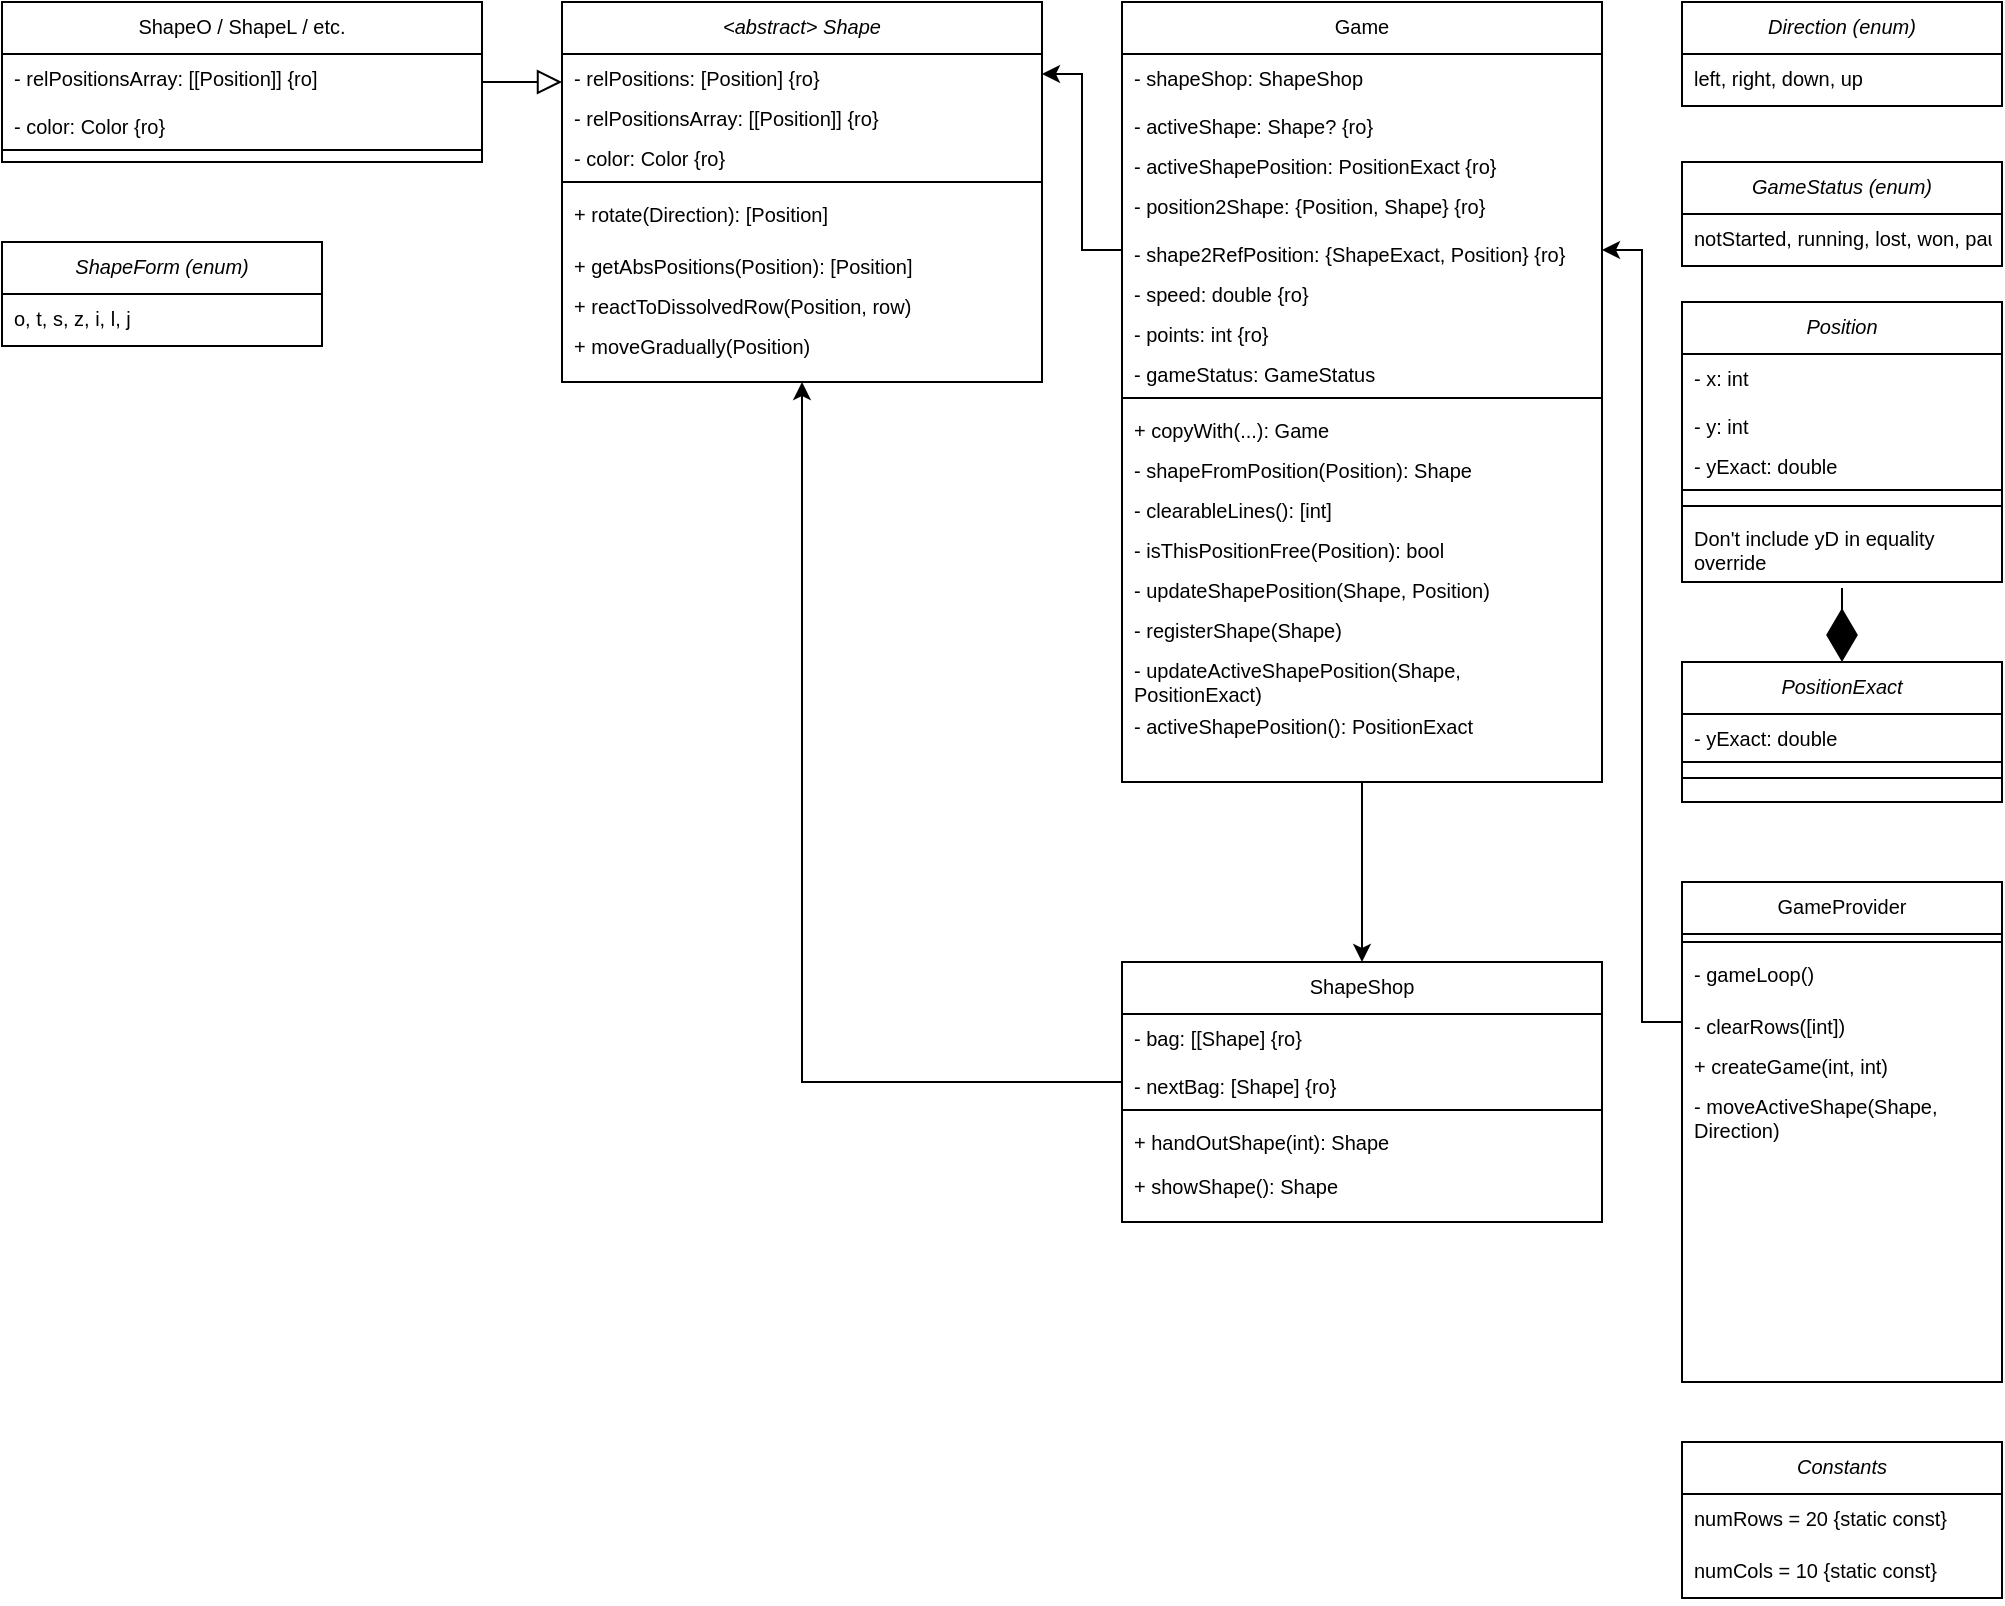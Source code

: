 <mxfile version="14.1.8" type="device"><diagram id="C5RBs43oDa-KdzZeNtuy" name="Page-1"><mxGraphModel dx="581" dy="559" grid="1" gridSize="10" guides="1" tooltips="1" connect="1" arrows="1" fold="1" page="1" pageScale="1" pageWidth="1169" pageHeight="827" math="0" shadow="0"><root><mxCell id="WIyWlLk6GJQsqaUBKTNV-0"/><mxCell id="WIyWlLk6GJQsqaUBKTNV-1" parent="WIyWlLk6GJQsqaUBKTNV-0"/><mxCell id="zkfFHV4jXpPFQw0GAbJ--0" value="&lt;abstract&gt; Shape" style="swimlane;fontStyle=2;align=center;verticalAlign=top;childLayout=stackLayout;horizontal=1;startSize=26;horizontalStack=0;resizeParent=1;resizeLast=0;collapsible=1;marginBottom=0;rounded=0;shadow=0;strokeWidth=1;fontSize=10;" parent="WIyWlLk6GJQsqaUBKTNV-1" vertex="1"><mxGeometry x="400" y="40" width="240" height="190" as="geometry"><mxRectangle x="230" y="140" width="160" height="26" as="alternateBounds"/></mxGeometry></mxCell><mxCell id="BvGE6Ee7fU8jp91eKPD7-6" value="- relPositions: [Position] {ro}" style="text;align=left;verticalAlign=top;spacingLeft=4;spacingRight=4;overflow=hidden;rotatable=0;points=[[0,0.5],[1,0.5]];portConstraint=eastwest;fontSize=10;" parent="zkfFHV4jXpPFQw0GAbJ--0" vertex="1"><mxGeometry y="26" width="240" height="20" as="geometry"/></mxCell><mxCell id="X8LODUkjvH6Go8XH6GLs-17" value="- relPositionsArray: [[Position]] {ro}" style="text;align=left;verticalAlign=top;spacingLeft=4;spacingRight=4;overflow=hidden;rotatable=0;points=[[0,0.5],[1,0.5]];portConstraint=eastwest;fontSize=10;" parent="zkfFHV4jXpPFQw0GAbJ--0" vertex="1"><mxGeometry y="46" width="240" height="20" as="geometry"/></mxCell><mxCell id="zkfFHV4jXpPFQw0GAbJ--5" value="- color: Color {ro}" style="text;align=left;verticalAlign=top;spacingLeft=4;spacingRight=4;overflow=hidden;rotatable=0;points=[[0,0.5],[1,0.5]];portConstraint=eastwest;fontSize=10;" parent="zkfFHV4jXpPFQw0GAbJ--0" vertex="1"><mxGeometry y="66" width="240" height="20" as="geometry"/></mxCell><mxCell id="zkfFHV4jXpPFQw0GAbJ--4" value="" style="line;html=1;strokeWidth=1;align=left;verticalAlign=middle;spacingTop=-1;spacingLeft=3;spacingRight=3;rotatable=0;labelPosition=right;points=[];portConstraint=eastwest;fontSize=10;" parent="zkfFHV4jXpPFQw0GAbJ--0" vertex="1"><mxGeometry y="86" width="240" height="8" as="geometry"/></mxCell><mxCell id="X8LODUkjvH6Go8XH6GLs-16" value="+ rotate(Direction): [Position]" style="text;align=left;verticalAlign=top;spacingLeft=4;spacingRight=4;overflow=hidden;rotatable=0;points=[[0,0.5],[1,0.5]];portConstraint=eastwest;fontSize=10;whiteSpace=wrap;" parent="zkfFHV4jXpPFQw0GAbJ--0" vertex="1"><mxGeometry y="94" width="240" height="26" as="geometry"/></mxCell><mxCell id="X8LODUkjvH6Go8XH6GLs-12" value="+ getAbsPositions(Position): [Position]" style="text;align=left;verticalAlign=top;spacingLeft=4;spacingRight=4;overflow=hidden;rotatable=0;points=[[0,0.5],[1,0.5]];portConstraint=eastwest;fontSize=10;" parent="zkfFHV4jXpPFQw0GAbJ--0" vertex="1"><mxGeometry y="120" width="240" height="20" as="geometry"/></mxCell><mxCell id="X8LODUkjvH6Go8XH6GLs-26" value="+ reactToDissolvedRow(Position, row)" style="text;align=left;verticalAlign=top;spacingLeft=4;spacingRight=4;overflow=hidden;rotatable=0;points=[[0,0.5],[1,0.5]];portConstraint=eastwest;fontSize=10;" parent="zkfFHV4jXpPFQw0GAbJ--0" vertex="1"><mxGeometry y="140" width="240" height="20" as="geometry"/></mxCell><mxCell id="X8LODUkjvH6Go8XH6GLs-66" value="+ moveGradually(Position)" style="text;align=left;verticalAlign=top;spacingLeft=4;spacingRight=4;overflow=hidden;rotatable=0;points=[[0,0.5],[1,0.5]];portConstraint=eastwest;fontSize=10;" parent="zkfFHV4jXpPFQw0GAbJ--0" vertex="1"><mxGeometry y="160" width="240" height="20" as="geometry"/></mxCell><mxCell id="zkfFHV4jXpPFQw0GAbJ--6" value="ShapeO / ShapeL / etc." style="swimlane;fontStyle=0;align=center;verticalAlign=top;childLayout=stackLayout;horizontal=1;startSize=26;horizontalStack=0;resizeParent=1;resizeLast=0;collapsible=1;marginBottom=0;rounded=0;shadow=0;strokeWidth=1;fontSize=10;" parent="WIyWlLk6GJQsqaUBKTNV-1" vertex="1"><mxGeometry x="120" y="40" width="240" height="80" as="geometry"><mxRectangle x="130" y="380" width="160" height="26" as="alternateBounds"/></mxGeometry></mxCell><mxCell id="zkfFHV4jXpPFQw0GAbJ--7" value="- relPositionsArray: [[Position]] {ro]" style="text;align=left;verticalAlign=top;spacingLeft=4;spacingRight=4;overflow=hidden;rotatable=0;points=[[0,0.5],[1,0.5]];portConstraint=eastwest;fontSize=10;" parent="zkfFHV4jXpPFQw0GAbJ--6" vertex="1"><mxGeometry y="26" width="240" height="24" as="geometry"/></mxCell><mxCell id="zkfFHV4jXpPFQw0GAbJ--8" value="- color: Color {ro}" style="text;align=left;verticalAlign=top;spacingLeft=4;spacingRight=4;overflow=hidden;rotatable=0;points=[[0,0.5],[1,0.5]];portConstraint=eastwest;rounded=0;shadow=0;html=0;fontSize=10;" parent="zkfFHV4jXpPFQw0GAbJ--6" vertex="1"><mxGeometry y="50" width="240" height="20" as="geometry"/></mxCell><mxCell id="zkfFHV4jXpPFQw0GAbJ--9" value="" style="line;html=1;strokeWidth=1;align=left;verticalAlign=middle;spacingTop=-1;spacingLeft=3;spacingRight=3;rotatable=0;labelPosition=right;points=[];portConstraint=eastwest;fontSize=10;" parent="zkfFHV4jXpPFQw0GAbJ--6" vertex="1"><mxGeometry y="70" width="240" height="8" as="geometry"/></mxCell><mxCell id="zkfFHV4jXpPFQw0GAbJ--12" value="" style="endArrow=block;endSize=10;endFill=0;shadow=0;strokeWidth=1;rounded=0;edgeStyle=elbowEdgeStyle;elbow=vertical;fontSize=10;" parent="WIyWlLk6GJQsqaUBKTNV-1" source="zkfFHV4jXpPFQw0GAbJ--6" target="zkfFHV4jXpPFQw0GAbJ--0" edge="1"><mxGeometry width="160" relative="1" as="geometry"><mxPoint x="520" y="203" as="sourcePoint"/><mxPoint x="520" y="203" as="targetPoint"/></mxGeometry></mxCell><mxCell id="BvGE6Ee7fU8jp91eKPD7-8" value="Direction (enum)" style="swimlane;fontStyle=2;align=center;verticalAlign=top;childLayout=stackLayout;horizontal=1;startSize=26;horizontalStack=0;resizeParent=1;resizeLast=0;collapsible=1;marginBottom=0;rounded=0;shadow=0;strokeWidth=1;fontSize=10;" parent="WIyWlLk6GJQsqaUBKTNV-1" vertex="1"><mxGeometry x="960" y="40" width="160" height="52" as="geometry"><mxRectangle x="230" y="140" width="160" height="26" as="alternateBounds"/></mxGeometry></mxCell><mxCell id="BvGE6Ee7fU8jp91eKPD7-9" value="left, right, down, up" style="text;align=left;verticalAlign=top;spacingLeft=4;spacingRight=4;overflow=hidden;rotatable=0;points=[[0,0.5],[1,0.5]];portConstraint=eastwest;fontSize=10;" parent="BvGE6Ee7fU8jp91eKPD7-8" vertex="1"><mxGeometry y="26" width="160" height="26" as="geometry"/></mxCell><mxCell id="X8LODUkjvH6Go8XH6GLs-83" style="edgeStyle=orthogonalEdgeStyle;rounded=0;orthogonalLoop=1;jettySize=auto;html=1;entryX=0.5;entryY=0;entryDx=0;entryDy=0;startArrow=none;startFill=0;endArrow=classic;endFill=1;fontSize=10;" parent="WIyWlLk6GJQsqaUBKTNV-1" source="BvGE6Ee7fU8jp91eKPD7-17" target="X8LODUkjvH6Go8XH6GLs-29" edge="1"><mxGeometry relative="1" as="geometry"/></mxCell><mxCell id="BvGE6Ee7fU8jp91eKPD7-17" value="Game" style="swimlane;fontStyle=0;align=center;verticalAlign=top;childLayout=stackLayout;horizontal=1;startSize=26;horizontalStack=0;resizeParent=1;resizeLast=0;collapsible=1;marginBottom=0;rounded=0;shadow=0;strokeWidth=1;fontSize=10;" parent="WIyWlLk6GJQsqaUBKTNV-1" vertex="1"><mxGeometry x="680" y="40" width="240" height="390" as="geometry"><mxRectangle x="550" y="140" width="160" height="26" as="alternateBounds"/></mxGeometry></mxCell><mxCell id="X8LODUkjvH6Go8XH6GLs-60" value="- shapeShop: ShapeShop" style="text;align=left;verticalAlign=top;spacingLeft=4;spacingRight=4;overflow=hidden;rotatable=0;points=[[0,0.5],[1,0.5]];portConstraint=eastwest;fontSize=10;" parent="BvGE6Ee7fU8jp91eKPD7-17" vertex="1"><mxGeometry y="26" width="240" height="24" as="geometry"/></mxCell><mxCell id="BvGE6Ee7fU8jp91eKPD7-19" value="- activeShape: Shape? {ro}" style="text;align=left;verticalAlign=top;spacingLeft=4;spacingRight=4;overflow=hidden;rotatable=0;points=[[0,0.5],[1,0.5]];portConstraint=eastwest;rounded=0;shadow=0;html=0;fontSize=10;" parent="BvGE6Ee7fU8jp91eKPD7-17" vertex="1"><mxGeometry y="50" width="240" height="20" as="geometry"/></mxCell><mxCell id="HGt9CGZJZg_WIU4_0yQc-1" value="- activeShapePosition: PositionExact {ro}" style="text;align=left;verticalAlign=top;spacingLeft=4;spacingRight=4;overflow=hidden;rotatable=0;points=[[0,0.5],[1,0.5]];portConstraint=eastwest;rounded=0;shadow=0;html=0;fontSize=10;" vertex="1" parent="BvGE6Ee7fU8jp91eKPD7-17"><mxGeometry y="70" width="240" height="20" as="geometry"/></mxCell><mxCell id="BvGE6Ee7fU8jp91eKPD7-18" value="- position2Shape: {Position, Shape} {ro}" style="text;align=left;verticalAlign=top;spacingLeft=4;spacingRight=4;overflow=hidden;rotatable=0;points=[[0,0.5],[1,0.5]];portConstraint=eastwest;fontSize=10;" parent="BvGE6Ee7fU8jp91eKPD7-17" vertex="1"><mxGeometry y="90" width="240" height="24" as="geometry"/></mxCell><mxCell id="X8LODUkjvH6Go8XH6GLs-19" value="- shape2RefPosition: {ShapeExact, Position} {ro}" style="text;align=left;verticalAlign=top;spacingLeft=4;spacingRight=4;overflow=hidden;rotatable=0;points=[[0,0.5],[1,0.5]];portConstraint=eastwest;fontSize=10;" parent="BvGE6Ee7fU8jp91eKPD7-17" vertex="1"><mxGeometry y="114" width="240" height="20" as="geometry"/></mxCell><mxCell id="X8LODUkjvH6Go8XH6GLs-20" value="- speed: double {ro}" style="text;align=left;verticalAlign=top;spacingLeft=4;spacingRight=4;overflow=hidden;rotatable=0;points=[[0,0.5],[1,0.5]];portConstraint=eastwest;rounded=0;shadow=0;html=0;fontSize=10;" parent="BvGE6Ee7fU8jp91eKPD7-17" vertex="1"><mxGeometry y="134" width="240" height="20" as="geometry"/></mxCell><mxCell id="BvGE6Ee7fU8jp91eKPD7-21" value="- points: int {ro}" style="text;align=left;verticalAlign=top;spacingLeft=4;spacingRight=4;overflow=hidden;rotatable=0;points=[[0,0.5],[1,0.5]];portConstraint=eastwest;rounded=0;shadow=0;html=0;fontSize=10;" parent="BvGE6Ee7fU8jp91eKPD7-17" vertex="1"><mxGeometry y="154" width="240" height="20" as="geometry"/></mxCell><mxCell id="X8LODUkjvH6Go8XH6GLs-63" value="- gameStatus: GameStatus" style="text;align=left;verticalAlign=top;spacingLeft=4;spacingRight=4;overflow=hidden;rotatable=0;points=[[0,0.5],[1,0.5]];portConstraint=eastwest;rounded=0;shadow=0;html=0;fontSize=10;" parent="BvGE6Ee7fU8jp91eKPD7-17" vertex="1"><mxGeometry y="174" width="240" height="20" as="geometry"/></mxCell><mxCell id="BvGE6Ee7fU8jp91eKPD7-23" value="" style="line;html=1;strokeWidth=1;align=left;verticalAlign=middle;spacingTop=-1;spacingLeft=3;spacingRight=3;rotatable=0;labelPosition=right;points=[];portConstraint=eastwest;fontSize=10;" parent="BvGE6Ee7fU8jp91eKPD7-17" vertex="1"><mxGeometry y="194" width="240" height="8" as="geometry"/></mxCell><mxCell id="X8LODUkjvH6Go8XH6GLs-55" value="+ copyWith(...): Game" style="text;align=left;verticalAlign=top;spacingLeft=4;spacingRight=4;overflow=hidden;rotatable=0;points=[[0,0.5],[1,0.5]];portConstraint=eastwest;rounded=0;shadow=0;html=0;fontSize=10;whiteSpace=wrap;" parent="BvGE6Ee7fU8jp91eKPD7-17" vertex="1"><mxGeometry y="202" width="240" height="20" as="geometry"/></mxCell><mxCell id="X8LODUkjvH6Go8XH6GLs-14" value="- shapeFromPosition(Position): Shape" style="text;align=left;verticalAlign=top;spacingLeft=4;spacingRight=4;overflow=hidden;rotatable=0;points=[[0,0.5],[1,0.5]];portConstraint=eastwest;rounded=0;shadow=0;html=0;fontSize=10;whiteSpace=wrap;" parent="BvGE6Ee7fU8jp91eKPD7-17" vertex="1"><mxGeometry y="222" width="240" height="20" as="geometry"/></mxCell><mxCell id="X8LODUkjvH6Go8XH6GLs-25" value="- clearableLines(): [int]" style="text;align=left;verticalAlign=top;spacingLeft=4;spacingRight=4;overflow=hidden;rotatable=0;points=[[0,0.5],[1,0.5]];portConstraint=eastwest;rounded=0;shadow=0;html=0;fontSize=10;whiteSpace=wrap;" parent="BvGE6Ee7fU8jp91eKPD7-17" vertex="1"><mxGeometry y="242" width="240" height="20" as="geometry"/></mxCell><mxCell id="HGt9CGZJZg_WIU4_0yQc-2" value="- isThisPositionFree(Position): bool" style="text;align=left;verticalAlign=top;spacingLeft=4;spacingRight=4;overflow=hidden;rotatable=0;points=[[0,0.5],[1,0.5]];portConstraint=eastwest;rounded=0;shadow=0;html=0;fontSize=10;whiteSpace=wrap;" vertex="1" parent="BvGE6Ee7fU8jp91eKPD7-17"><mxGeometry y="262" width="240" height="20" as="geometry"/></mxCell><mxCell id="X8LODUkjvH6Go8XH6GLs-27" value="- updateShapePosition(Shape, Position)" style="text;align=left;verticalAlign=top;spacingLeft=4;spacingRight=4;overflow=hidden;rotatable=0;points=[[0,0.5],[1,0.5]];portConstraint=eastwest;rounded=0;shadow=0;html=0;fontSize=10;whiteSpace=wrap;" parent="BvGE6Ee7fU8jp91eKPD7-17" vertex="1"><mxGeometry y="282" width="240" height="20" as="geometry"/></mxCell><mxCell id="X8LODUkjvH6Go8XH6GLs-61" value="- registerShape(Shape)" style="text;align=left;verticalAlign=top;spacingLeft=4;spacingRight=4;overflow=hidden;rotatable=0;points=[[0,0.5],[1,0.5]];portConstraint=eastwest;rounded=0;shadow=0;html=0;fontSize=10;whiteSpace=wrap;" parent="BvGE6Ee7fU8jp91eKPD7-17" vertex="1"><mxGeometry y="302" width="240" height="20" as="geometry"/></mxCell><mxCell id="X8LODUkjvH6Go8XH6GLs-67" value="- updateActiveShapePosition(Shape, PositionExact)" style="text;align=left;verticalAlign=top;spacingLeft=4;spacingRight=4;overflow=hidden;rotatable=0;points=[[0,0.5],[1,0.5]];portConstraint=eastwest;rounded=0;shadow=0;html=0;fontSize=10;whiteSpace=wrap;" parent="BvGE6Ee7fU8jp91eKPD7-17" vertex="1"><mxGeometry y="322" width="240" height="28" as="geometry"/></mxCell><mxCell id="HGt9CGZJZg_WIU4_0yQc-3" value="- activeShapePosition(): PositionExact" style="text;align=left;verticalAlign=top;spacingLeft=4;spacingRight=4;overflow=hidden;rotatable=0;points=[[0,0.5],[1,0.5]];portConstraint=eastwest;rounded=0;shadow=0;html=0;fontSize=10;whiteSpace=wrap;" vertex="1" parent="BvGE6Ee7fU8jp91eKPD7-17"><mxGeometry y="350" width="240" height="20" as="geometry"/></mxCell><mxCell id="X8LODUkjvH6Go8XH6GLs-23" style="edgeStyle=orthogonalEdgeStyle;rounded=0;orthogonalLoop=1;jettySize=auto;html=1;exitX=1;exitY=0.5;exitDx=0;exitDy=0;entryX=0;entryY=0.5;entryDx=0;entryDy=0;fontSize=10;startArrow=classic;startFill=1;endArrow=none;endFill=0;fillColor=#f5f5f5;" parent="WIyWlLk6GJQsqaUBKTNV-1" source="BvGE6Ee7fU8jp91eKPD7-6" target="X8LODUkjvH6Go8XH6GLs-19" edge="1"><mxGeometry relative="1" as="geometry"/></mxCell><mxCell id="X8LODUkjvH6Go8XH6GLs-29" value="ShapeShop" style="swimlane;fontStyle=0;align=center;verticalAlign=top;childLayout=stackLayout;horizontal=1;startSize=26;horizontalStack=0;resizeParent=1;resizeLast=0;collapsible=1;marginBottom=0;rounded=0;shadow=0;strokeWidth=1;fontSize=10;" parent="WIyWlLk6GJQsqaUBKTNV-1" vertex="1"><mxGeometry x="680" y="520" width="240" height="130" as="geometry"><mxRectangle x="230" y="140" width="160" height="26" as="alternateBounds"/></mxGeometry></mxCell><mxCell id="X8LODUkjvH6Go8XH6GLs-30" value="- bag: [[Shape] {ro}" style="text;align=left;verticalAlign=top;spacingLeft=4;spacingRight=4;overflow=hidden;rotatable=0;points=[[0,0.5],[1,0.5]];portConstraint=eastwest;fontSize=10;" parent="X8LODUkjvH6Go8XH6GLs-29" vertex="1"><mxGeometry y="26" width="240" height="24" as="geometry"/></mxCell><mxCell id="X8LODUkjvH6Go8XH6GLs-31" value="- nextBag: [Shape] {ro}" style="text;align=left;verticalAlign=top;spacingLeft=4;spacingRight=4;overflow=hidden;rotatable=0;points=[[0,0.5],[1,0.5]];portConstraint=eastwest;fontSize=10;" parent="X8LODUkjvH6Go8XH6GLs-29" vertex="1"><mxGeometry y="50" width="240" height="20" as="geometry"/></mxCell><mxCell id="X8LODUkjvH6Go8XH6GLs-34" value="" style="line;html=1;strokeWidth=1;align=left;verticalAlign=middle;spacingTop=-1;spacingLeft=3;spacingRight=3;rotatable=0;labelPosition=right;points=[];portConstraint=eastwest;fontSize=10;" parent="X8LODUkjvH6Go8XH6GLs-29" vertex="1"><mxGeometry y="70" width="240" height="8" as="geometry"/></mxCell><mxCell id="X8LODUkjvH6Go8XH6GLs-35" value="+ handOutShape(int): Shape" style="text;align=left;verticalAlign=top;spacingLeft=4;spacingRight=4;overflow=hidden;rotatable=0;points=[[0,0.5],[1,0.5]];portConstraint=eastwest;fontSize=10;whiteSpace=wrap;" parent="X8LODUkjvH6Go8XH6GLs-29" vertex="1"><mxGeometry y="78" width="240" height="22" as="geometry"/></mxCell><mxCell id="X8LODUkjvH6Go8XH6GLs-57" value="+ showShape(): Shape" style="text;align=left;verticalAlign=top;spacingLeft=4;spacingRight=4;overflow=hidden;rotatable=0;points=[[0,0.5],[1,0.5]];portConstraint=eastwest;fontSize=10;whiteSpace=wrap;" parent="X8LODUkjvH6Go8XH6GLs-29" vertex="1"><mxGeometry y="100" width="240" height="22" as="geometry"/></mxCell><mxCell id="X8LODUkjvH6Go8XH6GLs-39" value="GameProvider" style="swimlane;fontStyle=0;align=center;verticalAlign=top;childLayout=stackLayout;horizontal=1;startSize=26;horizontalStack=0;resizeParent=1;resizeLast=0;collapsible=1;marginBottom=0;rounded=0;shadow=0;strokeWidth=1;fontSize=10;" parent="WIyWlLk6GJQsqaUBKTNV-1" vertex="1"><mxGeometry x="960" y="480" width="160" height="250" as="geometry"><mxRectangle x="550" y="140" width="160" height="26" as="alternateBounds"/></mxGeometry></mxCell><mxCell id="X8LODUkjvH6Go8XH6GLs-47" value="" style="line;html=1;strokeWidth=1;align=left;verticalAlign=middle;spacingTop=-1;spacingLeft=3;spacingRight=3;rotatable=0;labelPosition=right;points=[];portConstraint=eastwest;fontSize=10;" parent="X8LODUkjvH6Go8XH6GLs-39" vertex="1"><mxGeometry y="26" width="160" height="8" as="geometry"/></mxCell><mxCell id="X8LODUkjvH6Go8XH6GLs-48" value="- gameLoop()" style="text;align=left;verticalAlign=top;spacingLeft=4;spacingRight=4;overflow=hidden;rotatable=0;points=[[0,0.5],[1,0.5]];portConstraint=eastwest;rounded=0;shadow=0;html=0;fontSize=10;" parent="X8LODUkjvH6Go8XH6GLs-39" vertex="1"><mxGeometry y="34" width="160" height="26" as="geometry"/></mxCell><mxCell id="X8LODUkjvH6Go8XH6GLs-50" value="- clearRows([int])" style="text;align=left;verticalAlign=top;spacingLeft=4;spacingRight=4;overflow=hidden;rotatable=0;points=[[0,0.5],[1,0.5]];portConstraint=eastwest;rounded=0;shadow=0;html=0;fontSize=10;whiteSpace=wrap;" parent="X8LODUkjvH6Go8XH6GLs-39" vertex="1"><mxGeometry y="60" width="160" height="20" as="geometry"/></mxCell><mxCell id="X8LODUkjvH6Go8XH6GLs-85" value="+ createGame(int, int)" style="text;align=left;verticalAlign=top;spacingLeft=4;spacingRight=4;overflow=hidden;rotatable=0;points=[[0,0.5],[1,0.5]];portConstraint=eastwest;rounded=0;shadow=0;html=0;fontSize=10;whiteSpace=wrap;" parent="X8LODUkjvH6Go8XH6GLs-39" vertex="1"><mxGeometry y="80" width="160" height="20" as="geometry"/></mxCell><mxCell id="X8LODUkjvH6Go8XH6GLs-90" value="- moveActiveShape(Shape, Direction)" style="text;align=left;verticalAlign=top;spacingLeft=4;spacingRight=4;overflow=hidden;rotatable=0;points=[[0,0.5],[1,0.5]];portConstraint=eastwest;rounded=0;shadow=0;html=0;fontSize=10;whiteSpace=wrap;" parent="X8LODUkjvH6Go8XH6GLs-39" vertex="1"><mxGeometry y="100" width="160" height="30" as="geometry"/></mxCell><mxCell id="X8LODUkjvH6Go8XH6GLs-64" value="GameStatus (enum)" style="swimlane;fontStyle=2;align=center;verticalAlign=top;childLayout=stackLayout;horizontal=1;startSize=26;horizontalStack=0;resizeParent=1;resizeLast=0;collapsible=1;marginBottom=0;rounded=0;shadow=0;strokeWidth=1;fontSize=10;" parent="WIyWlLk6GJQsqaUBKTNV-1" vertex="1"><mxGeometry x="960" y="120" width="160" height="52" as="geometry"><mxRectangle x="230" y="140" width="160" height="26" as="alternateBounds"/></mxGeometry></mxCell><mxCell id="X8LODUkjvH6Go8XH6GLs-65" value="notStarted, running, lost, won, paused" style="text;align=left;verticalAlign=top;spacingLeft=4;spacingRight=4;overflow=hidden;rotatable=0;points=[[0,0.5],[1,0.5]];portConstraint=eastwest;fontSize=10;" parent="X8LODUkjvH6Go8XH6GLs-64" vertex="1"><mxGeometry y="26" width="160" height="26" as="geometry"/></mxCell><mxCell id="X8LODUkjvH6Go8XH6GLs-68" value="Position" style="swimlane;fontStyle=2;align=center;verticalAlign=top;childLayout=stackLayout;horizontal=1;startSize=26;horizontalStack=0;resizeParent=1;resizeLast=0;collapsible=1;marginBottom=0;rounded=0;shadow=0;strokeWidth=1;fontSize=10;" parent="WIyWlLk6GJQsqaUBKTNV-1" vertex="1"><mxGeometry x="960" y="190" width="160" height="140" as="geometry"><mxRectangle x="230" y="140" width="160" height="26" as="alternateBounds"/></mxGeometry></mxCell><mxCell id="X8LODUkjvH6Go8XH6GLs-69" value="- x: int" style="text;align=left;verticalAlign=top;spacingLeft=4;spacingRight=4;overflow=hidden;rotatable=0;points=[[0,0.5],[1,0.5]];portConstraint=eastwest;fontSize=10;" parent="X8LODUkjvH6Go8XH6GLs-68" vertex="1"><mxGeometry y="26" width="160" height="24" as="geometry"/></mxCell><mxCell id="X8LODUkjvH6Go8XH6GLs-70" value="- y: int" style="text;align=left;verticalAlign=top;spacingLeft=4;spacingRight=4;overflow=hidden;rotatable=0;points=[[0,0.5],[1,0.5]];portConstraint=eastwest;fontSize=10;" parent="X8LODUkjvH6Go8XH6GLs-68" vertex="1"><mxGeometry y="50" width="160" height="20" as="geometry"/></mxCell><mxCell id="X8LODUkjvH6Go8XH6GLs-71" value="- yExact: double" style="text;align=left;verticalAlign=top;spacingLeft=4;spacingRight=4;overflow=hidden;rotatable=0;points=[[0,0.5],[1,0.5]];portConstraint=eastwest;fontSize=10;" parent="X8LODUkjvH6Go8XH6GLs-68" vertex="1"><mxGeometry y="70" width="160" height="20" as="geometry"/></mxCell><mxCell id="X8LODUkjvH6Go8XH6GLs-74" value="" style="line;html=1;strokeWidth=1;align=left;verticalAlign=middle;spacingTop=-1;spacingLeft=3;spacingRight=3;rotatable=0;labelPosition=right;points=[];portConstraint=eastwest;fontSize=10;" parent="X8LODUkjvH6Go8XH6GLs-68" vertex="1"><mxGeometry y="90" width="160" height="8" as="geometry"/></mxCell><mxCell id="X8LODUkjvH6Go8XH6GLs-81" value="" style="line;html=1;strokeWidth=1;align=left;verticalAlign=middle;spacingTop=-1;spacingLeft=3;spacingRight=3;rotatable=0;labelPosition=right;points=[];portConstraint=eastwest;fontSize=10;" parent="X8LODUkjvH6Go8XH6GLs-68" vertex="1"><mxGeometry y="98" width="160" height="8" as="geometry"/></mxCell><mxCell id="X8LODUkjvH6Go8XH6GLs-75" value="Don't include yD in equality override" style="text;align=left;verticalAlign=top;spacingLeft=4;spacingRight=4;overflow=hidden;rotatable=0;points=[[0,0.5],[1,0.5]];portConstraint=eastwest;fontSize=10;whiteSpace=wrap;" parent="X8LODUkjvH6Go8XH6GLs-68" vertex="1"><mxGeometry y="106" width="160" height="34" as="geometry"/></mxCell><mxCell id="X8LODUkjvH6Go8XH6GLs-84" style="edgeStyle=orthogonalEdgeStyle;rounded=0;orthogonalLoop=1;jettySize=auto;html=1;exitX=0;exitY=0.5;exitDx=0;exitDy=0;entryX=0.5;entryY=1;entryDx=0;entryDy=0;startArrow=none;startFill=0;endArrow=classic;endFill=1;fontSize=10;" parent="WIyWlLk6GJQsqaUBKTNV-1" source="X8LODUkjvH6Go8XH6GLs-31" target="zkfFHV4jXpPFQw0GAbJ--0" edge="1"><mxGeometry relative="1" as="geometry"/></mxCell><mxCell id="X8LODUkjvH6Go8XH6GLs-86" value="Constants" style="swimlane;fontStyle=2;align=center;verticalAlign=top;childLayout=stackLayout;horizontal=1;startSize=26;horizontalStack=0;resizeParent=1;resizeLast=0;collapsible=1;marginBottom=0;rounded=0;shadow=0;strokeWidth=1;fontSize=10;" parent="WIyWlLk6GJQsqaUBKTNV-1" vertex="1"><mxGeometry x="960" y="760" width="160" height="78" as="geometry"><mxRectangle x="230" y="140" width="160" height="26" as="alternateBounds"/></mxGeometry></mxCell><mxCell id="X8LODUkjvH6Go8XH6GLs-87" value="numRows = 20 {static const}" style="text;align=left;verticalAlign=top;spacingLeft=4;spacingRight=4;overflow=hidden;rotatable=0;points=[[0,0.5],[1,0.5]];portConstraint=eastwest;fontSize=10;" parent="X8LODUkjvH6Go8XH6GLs-86" vertex="1"><mxGeometry y="26" width="160" height="26" as="geometry"/></mxCell><mxCell id="X8LODUkjvH6Go8XH6GLs-88" value="numCols = 10 {static const}" style="text;align=left;verticalAlign=top;spacingLeft=4;spacingRight=4;overflow=hidden;rotatable=0;points=[[0,0.5],[1,0.5]];portConstraint=eastwest;fontSize=10;" parent="X8LODUkjvH6Go8XH6GLs-86" vertex="1"><mxGeometry y="52" width="160" height="26" as="geometry"/></mxCell><mxCell id="X8LODUkjvH6Go8XH6GLs-91" style="edgeStyle=orthogonalEdgeStyle;rounded=0;orthogonalLoop=1;jettySize=auto;html=1;exitX=0;exitY=0.5;exitDx=0;exitDy=0;entryX=1;entryY=0.5;entryDx=0;entryDy=0;startArrow=none;startFill=0;endArrow=classic;endFill=1;strokeColor=#000000;fontSize=10;" parent="WIyWlLk6GJQsqaUBKTNV-1" source="X8LODUkjvH6Go8XH6GLs-50" target="X8LODUkjvH6Go8XH6GLs-19" edge="1"><mxGeometry relative="1" as="geometry"/></mxCell><mxCell id="lwn8xe6NCGbbS0Cg0MNr-0" value="ShapeForm (enum)" style="swimlane;fontStyle=2;align=center;verticalAlign=top;childLayout=stackLayout;horizontal=1;startSize=26;horizontalStack=0;resizeParent=1;resizeLast=0;collapsible=1;marginBottom=0;rounded=0;shadow=0;strokeWidth=1;fontSize=10;" parent="WIyWlLk6GJQsqaUBKTNV-1" vertex="1"><mxGeometry x="120" y="160" width="160" height="52" as="geometry"><mxRectangle x="230" y="140" width="160" height="26" as="alternateBounds"/></mxGeometry></mxCell><mxCell id="lwn8xe6NCGbbS0Cg0MNr-1" value="o, t, s, z, i, l, j" style="text;align=left;verticalAlign=top;spacingLeft=4;spacingRight=4;overflow=hidden;rotatable=0;points=[[0,0.5],[1,0.5]];portConstraint=eastwest;fontSize=10;" parent="lwn8xe6NCGbbS0Cg0MNr-0" vertex="1"><mxGeometry y="26" width="160" height="26" as="geometry"/></mxCell><mxCell id="HGt9CGZJZg_WIU4_0yQc-4" value="PositionExact" style="swimlane;fontStyle=2;align=center;verticalAlign=top;childLayout=stackLayout;horizontal=1;startSize=26;horizontalStack=0;resizeParent=1;resizeLast=0;collapsible=1;marginBottom=0;rounded=0;shadow=0;strokeWidth=1;fontSize=10;" vertex="1" parent="WIyWlLk6GJQsqaUBKTNV-1"><mxGeometry x="960" y="370" width="160" height="70" as="geometry"><mxRectangle x="230" y="140" width="160" height="26" as="alternateBounds"/></mxGeometry></mxCell><mxCell id="HGt9CGZJZg_WIU4_0yQc-7" value="- yExact: double" style="text;align=left;verticalAlign=top;spacingLeft=4;spacingRight=4;overflow=hidden;rotatable=0;points=[[0,0.5],[1,0.5]];portConstraint=eastwest;fontSize=10;" vertex="1" parent="HGt9CGZJZg_WIU4_0yQc-4"><mxGeometry y="26" width="160" height="20" as="geometry"/></mxCell><mxCell id="HGt9CGZJZg_WIU4_0yQc-8" value="" style="line;html=1;strokeWidth=1;align=left;verticalAlign=middle;spacingTop=-1;spacingLeft=3;spacingRight=3;rotatable=0;labelPosition=right;points=[];portConstraint=eastwest;fontSize=10;" vertex="1" parent="HGt9CGZJZg_WIU4_0yQc-4"><mxGeometry y="46" width="160" height="8" as="geometry"/></mxCell><mxCell id="HGt9CGZJZg_WIU4_0yQc-9" value="" style="line;html=1;strokeWidth=1;align=left;verticalAlign=middle;spacingTop=-1;spacingLeft=3;spacingRight=3;rotatable=0;labelPosition=right;points=[];portConstraint=eastwest;fontSize=10;" vertex="1" parent="HGt9CGZJZg_WIU4_0yQc-4"><mxGeometry y="54" width="160" height="8" as="geometry"/></mxCell><mxCell id="HGt9CGZJZg_WIU4_0yQc-11" value="" style="endArrow=diamondThin;endFill=1;endSize=24;html=1;" edge="1" parent="WIyWlLk6GJQsqaUBKTNV-1" target="HGt9CGZJZg_WIU4_0yQc-4"><mxGeometry width="160" relative="1" as="geometry"><mxPoint x="1040" y="333" as="sourcePoint"/><mxPoint x="1220" y="450" as="targetPoint"/></mxGeometry></mxCell></root></mxGraphModel></diagram></mxfile>